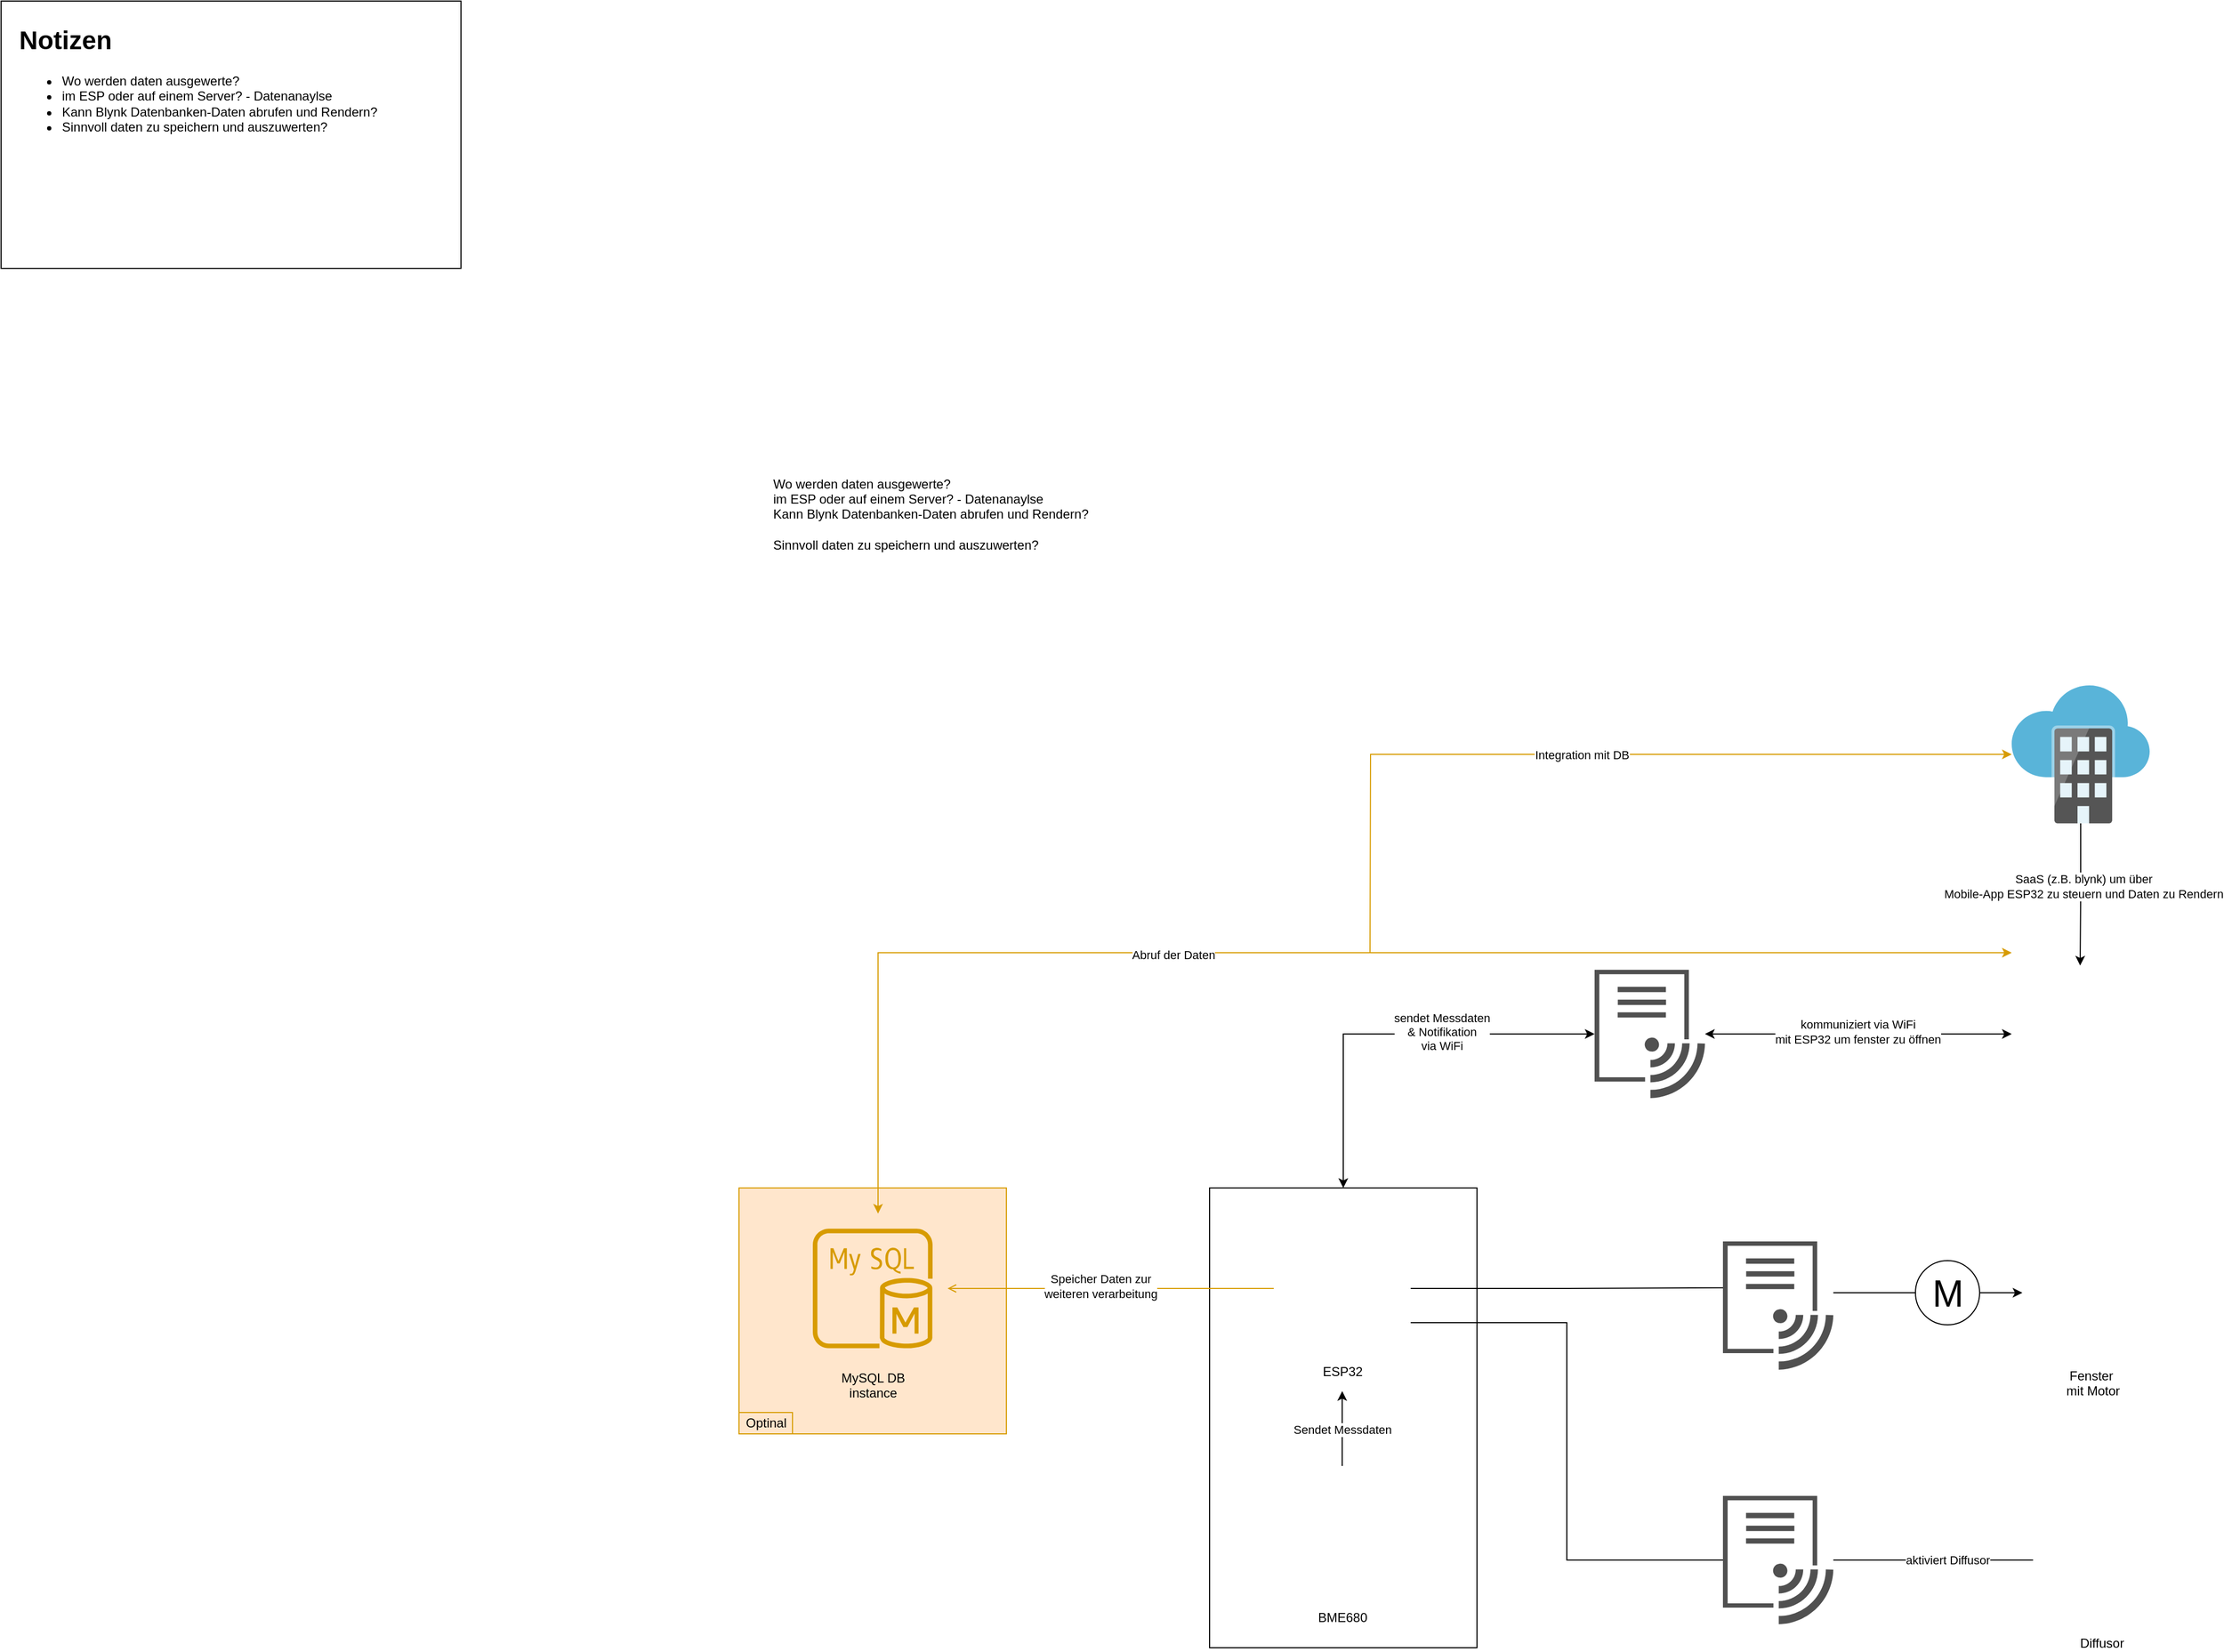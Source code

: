 <mxfile version="14.6.12" type="github" pages="2">
  <diagram name="Architekturdiagramm" id="822b0af5-4adb-64df-f703-e8dfc1f81529">
    <mxGraphModel dx="2083" dy="1387" grid="1" gridSize="10" guides="1" tooltips="1" connect="1" arrows="1" fold="1" page="1" pageScale="1" pageWidth="1100" pageHeight="850" background="#ffffff" math="0" shadow="0">
      <root>
        <mxCell id="0" />
        <mxCell id="1" parent="0" />
        <mxCell id="L6Wv2gptWpFD-Na3jaec-19" value="" style="group" vertex="1" connectable="0" parent="1">
          <mxGeometry x="-380" y="290" width="250" height="230" as="geometry" />
        </mxCell>
        <mxCell id="KKaPVOt-ZBPMSquiPYqL-2" value="" style="rounded=0;whiteSpace=wrap;html=1;rotation=90;fillColor=#ffe6cc;strokeColor=#d79b00;" vertex="1" parent="L6Wv2gptWpFD-Na3jaec-19">
          <mxGeometry x="10" y="-10" width="230" height="250" as="geometry" />
        </mxCell>
        <mxCell id="KKaPVOt-ZBPMSquiPYqL-3" value="Optinal" style="text;html=1;align=center;verticalAlign=middle;resizable=0;points=[];autosize=1;strokeColor=#d79b00;fillColor=#ffe6cc;" vertex="1" parent="L6Wv2gptWpFD-Na3jaec-19">
          <mxGeometry y="210" width="50" height="20" as="geometry" />
        </mxCell>
        <mxCell id="sFw1YCxArVGwYr5Psf2_-29" value="" style="rounded=0;whiteSpace=wrap;html=1;rotation=90;" parent="1" vertex="1">
          <mxGeometry x="-30" y="380" width="430" height="250" as="geometry" />
        </mxCell>
        <mxCell id="sFw1YCxArVGwYr5Psf2_-7" style="edgeStyle=orthogonalEdgeStyle;rounded=0;orthogonalLoop=1;jettySize=auto;html=1;entryX=0;entryY=0.5;entryDx=0;entryDy=0;startArrow=none;startFill=0;" parent="1" source="sFw1YCxArVGwYr5Psf2_-22" target="VayuEp_gb8o4iQxjAT1D-6" edge="1">
          <mxGeometry relative="1" as="geometry" />
        </mxCell>
        <mxCell id="L6Wv2gptWpFD-Na3jaec-9" style="edgeStyle=orthogonalEdgeStyle;rounded=0;orthogonalLoop=1;jettySize=auto;html=1;exitX=1;exitY=0.75;exitDx=0;exitDy=0;entryX=0;entryY=0.5;entryDx=0;entryDy=0;entryPerimeter=0;startArrow=none;startFill=0;endArrow=none;endFill=0;" edge="1" parent="1" source="VayuEp_gb8o4iQxjAT1D-1" target="L6Wv2gptWpFD-Na3jaec-4">
          <mxGeometry relative="1" as="geometry" />
        </mxCell>
        <mxCell id="L6Wv2gptWpFD-Na3jaec-14" style="edgeStyle=orthogonalEdgeStyle;rounded=0;orthogonalLoop=1;jettySize=auto;html=1;entryX=0.001;entryY=0.361;entryDx=0;entryDy=0;entryPerimeter=0;startArrow=none;startFill=0;endArrow=none;endFill=0;" edge="1" parent="1" source="VayuEp_gb8o4iQxjAT1D-1" target="L6Wv2gptWpFD-Na3jaec-3">
          <mxGeometry relative="1" as="geometry" />
        </mxCell>
        <mxCell id="VayuEp_gb8o4iQxjAT1D-1" value="&lt;div&gt;ESP32&lt;/div&gt;" style="shape=image;html=1;verticalAlign=top;verticalLabelPosition=bottom;labelBackgroundColor=#ffffff;imageAspect=0;aspect=fixed;image=https://cdn1.iconfinder.com/data/icons/computer-hardware-glyphs-vol-2/52/microchip__chip__cpu__computer__proceesor__pc__hardware-128.png" parent="1" vertex="1">
          <mxGeometry x="120" y="320" width="128" height="128" as="geometry" />
        </mxCell>
        <mxCell id="sFw1YCxArVGwYr5Psf2_-2" style="edgeStyle=orthogonalEdgeStyle;rounded=0;orthogonalLoop=1;jettySize=auto;html=1;startArrow=none;startFill=0;exitX=0.5;exitY=0;exitDx=0;exitDy=0;endArrow=classic;endFill=1;" parent="1" source="VayuEp_gb8o4iQxjAT1D-4" edge="1">
          <mxGeometry relative="1" as="geometry">
            <mxPoint x="184" y="540" as="sourcePoint" />
            <mxPoint x="184" y="480" as="targetPoint" />
          </mxGeometry>
        </mxCell>
        <mxCell id="sFw1YCxArVGwYr5Psf2_-30" value="Sendet Messdaten" style="edgeLabel;html=1;align=center;verticalAlign=middle;resizable=0;points=[];" parent="sFw1YCxArVGwYr5Psf2_-2" vertex="1" connectable="0">
          <mxGeometry x="-0.04" relative="1" as="geometry">
            <mxPoint as="offset" />
          </mxGeometry>
        </mxCell>
        <mxCell id="VayuEp_gb8o4iQxjAT1D-4" value="BME680" style="shape=image;html=1;verticalAlign=top;verticalLabelPosition=bottom;labelBackgroundColor=#ffffff;imageAspect=0;aspect=fixed;image=https://cdn2.iconfinder.com/data/icons/innovation-technology-1/512/tech_0007-128.png" parent="1" vertex="1">
          <mxGeometry x="120" y="550" width="128" height="128" as="geometry" />
        </mxCell>
        <mxCell id="VayuEp_gb8o4iQxjAT1D-5" value="Diffusor" style="shape=image;html=1;verticalAlign=top;verticalLabelPosition=bottom;labelBackgroundColor=#ffffff;imageAspect=0;aspect=fixed;image=https://cdn3.iconfinder.com/data/icons/glypho-free/64/drawer-front-upload-output-arrow-up-128.png;fontStyle=0" parent="1" vertex="1">
          <mxGeometry x="830" y="574" width="128" height="128" as="geometry" />
        </mxCell>
        <mxCell id="VayuEp_gb8o4iQxjAT1D-6" value="&lt;div&gt;Fenster&lt;/div&gt;&amp;nbsp;mit Motor" style="shape=image;html=1;verticalAlign=top;verticalLabelPosition=bottom;labelBackgroundColor=#ffffff;imageAspect=0;aspect=fixed;image=https://cdn4.iconfinder.com/data/icons/stop-virus-outline-iconset/128/ic_wind-128.png" parent="1" vertex="1">
          <mxGeometry x="820" y="324" width="128" height="128" as="geometry" />
        </mxCell>
        <mxCell id="sFw1YCxArVGwYr5Psf2_-4" value="Wo werden daten ausgewerte?&lt;br&gt;&lt;div&gt;im ESP oder auf einem Server? - Datenanaylse&lt;/div&gt;&lt;div&gt;Kann Blynk Datenbanken-Daten abrufen und Rendern? &lt;br&gt;&lt;/div&gt;&lt;div&gt;&lt;br&gt;&lt;/div&gt;&lt;div&gt;Sinnvoll daten zu speichern und auszuwerten?&lt;br&gt;&lt;/div&gt;" style="text;html=1;strokeColor=none;fillColor=none;align=left;verticalAlign=middle;whiteSpace=wrap;rounded=0;" parent="1" vertex="1">
          <mxGeometry x="-350" y="-380" width="330" height="80" as="geometry" />
        </mxCell>
        <mxCell id="sFw1YCxArVGwYr5Psf2_-35" style="edgeStyle=orthogonalEdgeStyle;rounded=0;orthogonalLoop=1;jettySize=auto;html=1;startArrow=classic;startFill=1;endArrow=classic;endFill=1;" parent="1" source="sFw1YCxArVGwYr5Psf2_-16" target="sFw1YCxArVGwYr5Psf2_-31" edge="1">
          <mxGeometry relative="1" as="geometry" />
        </mxCell>
        <mxCell id="sFw1YCxArVGwYr5Psf2_-41" value="kommuniziert via WiFi&lt;br&gt;mit ESP32 um fenster zu öffnen" style="edgeLabel;html=1;align=center;verticalAlign=middle;resizable=0;points=[];" parent="sFw1YCxArVGwYr5Psf2_-35" vertex="1" connectable="0">
          <mxGeometry x="0.005" y="-2" relative="1" as="geometry">
            <mxPoint as="offset" />
          </mxGeometry>
        </mxCell>
        <mxCell id="sFw1YCxArVGwYr5Psf2_-16" value="" style="shape=image;html=1;verticalAlign=top;verticalLabelPosition=bottom;labelBackgroundColor=#ffffff;imageAspect=0;aspect=fixed;image=https://cdn0.iconfinder.com/data/icons/essentials-9/128/__Phone-128.png" parent="1" vertex="1">
          <mxGeometry x="810" y="82" width="128" height="128" as="geometry" />
        </mxCell>
        <mxCell id="sFw1YCxArVGwYr5Psf2_-36" style="edgeStyle=orthogonalEdgeStyle;rounded=0;orthogonalLoop=1;jettySize=auto;html=1;entryX=0;entryY=0.5;entryDx=0;entryDy=0;startArrow=classic;startFill=1;endArrow=classic;endFill=1;" parent="1" source="sFw1YCxArVGwYr5Psf2_-31" target="sFw1YCxArVGwYr5Psf2_-29" edge="1">
          <mxGeometry relative="1" as="geometry" />
        </mxCell>
        <mxCell id="sFw1YCxArVGwYr5Psf2_-40" value="sendet Messdaten &lt;br&gt;&amp;amp; Notifikation&lt;br&gt;&lt;div&gt;via WiFi&lt;/div&gt;" style="edgeLabel;html=1;align=center;verticalAlign=middle;resizable=0;points=[];" parent="sFw1YCxArVGwYr5Psf2_-36" vertex="1" connectable="0">
          <mxGeometry x="-0.245" y="-2" relative="1" as="geometry">
            <mxPoint as="offset" />
          </mxGeometry>
        </mxCell>
        <mxCell id="sFw1YCxArVGwYr5Psf2_-31" value="" style="pointerEvents=1;shadow=0;dashed=0;html=1;strokeColor=none;labelPosition=center;verticalLabelPosition=bottom;verticalAlign=top;align=center;fillColor=#505050;shape=mxgraph.mscae.intune.intune_wifi_profiles" parent="1" vertex="1">
          <mxGeometry x="420" y="86" width="103.2" height="120" as="geometry" />
        </mxCell>
        <mxCell id="sFw1YCxArVGwYr5Psf2_-22" value="M" style="verticalLabelPosition=middle;shadow=0;dashed=0;align=center;html=1;verticalAlign=middle;strokeWidth=1;shape=ellipse;aspect=fixed;fontSize=35;" parent="1" vertex="1">
          <mxGeometry x="720" y="358" width="60" height="60" as="geometry" />
        </mxCell>
        <mxCell id="KKaPVOt-ZBPMSquiPYqL-8" style="edgeStyle=orthogonalEdgeStyle;rounded=0;orthogonalLoop=1;jettySize=auto;html=1;endArrow=none;endFill=0;startArrow=open;startFill=0;fillColor=#ffe6cc;strokeColor=#d79b00;" edge="1" parent="1" source="KKaPVOt-ZBPMSquiPYqL-1" target="VayuEp_gb8o4iQxjAT1D-1">
          <mxGeometry relative="1" as="geometry" />
        </mxCell>
        <mxCell id="KKaPVOt-ZBPMSquiPYqL-9" value="Speicher Daten zur &lt;br&gt;weiteren verarbeitung" style="edgeLabel;html=1;align=center;verticalAlign=middle;resizable=0;points=[];" vertex="1" connectable="0" parent="KKaPVOt-ZBPMSquiPYqL-8">
          <mxGeometry x="-0.064" y="2" relative="1" as="geometry">
            <mxPoint as="offset" />
          </mxGeometry>
        </mxCell>
        <mxCell id="KKaPVOt-ZBPMSquiPYqL-1" value="MySQL DB &#xa;instance" style="outlineConnect=0;strokeColor=#d79b00;fillColor=#ffe6cc;dashed=0;verticalLabelPosition=bottom;verticalAlign=top;align=center;html=1;fontSize=12;fontStyle=0;aspect=fixed;shape=mxgraph.aws4.resourceIcon;resIcon=mxgraph.aws4.mysql_db_instance;" vertex="1" parent="1">
          <mxGeometry x="-325" y="314" width="140" height="140" as="geometry" />
        </mxCell>
        <mxCell id="KKaPVOt-ZBPMSquiPYqL-6" style="edgeStyle=orthogonalEdgeStyle;rounded=0;orthogonalLoop=1;jettySize=auto;html=1;entryX=0.5;entryY=0;entryDx=0;entryDy=0;" edge="1" parent="1" source="KKaPVOt-ZBPMSquiPYqL-4" target="sFw1YCxArVGwYr5Psf2_-16">
          <mxGeometry relative="1" as="geometry" />
        </mxCell>
        <mxCell id="KKaPVOt-ZBPMSquiPYqL-7" value="SaaS (z.B. blynk) um über &lt;br&gt;Mobile-App ESP32 zu steuern und Daten zu Rendern" style="edgeLabel;html=1;align=center;verticalAlign=middle;resizable=0;points=[];" vertex="1" connectable="0" parent="KKaPVOt-ZBPMSquiPYqL-6">
          <mxGeometry x="-0.116" y="2" relative="1" as="geometry">
            <mxPoint as="offset" />
          </mxGeometry>
        </mxCell>
        <mxCell id="L6Wv2gptWpFD-Na3jaec-1" style="edgeStyle=orthogonalEdgeStyle;rounded=0;orthogonalLoop=1;jettySize=auto;html=1;startArrow=classic;startFill=1;endArrow=none;endFill=0;fillColor=#ffe6cc;strokeColor=#d79b00;" edge="1" parent="1" source="KKaPVOt-ZBPMSquiPYqL-4">
          <mxGeometry relative="1" as="geometry">
            <mxPoint x="210.0" y="70" as="targetPoint" />
          </mxGeometry>
        </mxCell>
        <mxCell id="L6Wv2gptWpFD-Na3jaec-2" value="Integration mit DB" style="edgeLabel;html=1;align=center;verticalAlign=middle;resizable=0;points=[];" vertex="1" connectable="0" parent="L6Wv2gptWpFD-Na3jaec-1">
          <mxGeometry x="0.024" relative="1" as="geometry">
            <mxPoint as="offset" />
          </mxGeometry>
        </mxCell>
        <mxCell id="KKaPVOt-ZBPMSquiPYqL-4" value="" style="aspect=fixed;html=1;points=[];align=center;image;fontSize=12;image=img/lib/mscae/Software_as_a_Service.svg;" vertex="1" parent="1">
          <mxGeometry x="810" y="-180" width="129" height="129" as="geometry" />
        </mxCell>
        <mxCell id="KKaPVOt-ZBPMSquiPYqL-10" style="edgeStyle=orthogonalEdgeStyle;rounded=0;orthogonalLoop=1;jettySize=auto;html=1;startArrow=classic;startFill=1;endArrow=classic;endFill=1;fillColor=#ffe6cc;strokeColor=#d79b00;" edge="1" parent="1" target="KKaPVOt-ZBPMSquiPYqL-1">
          <mxGeometry relative="1" as="geometry">
            <mxPoint x="810" y="70" as="sourcePoint" />
            <Array as="points">
              <mxPoint x="810" y="70" />
              <mxPoint x="-250" y="70" />
            </Array>
          </mxGeometry>
        </mxCell>
        <mxCell id="KKaPVOt-ZBPMSquiPYqL-11" value="Abruf der Daten" style="edgeLabel;html=1;align=center;verticalAlign=middle;resizable=0;points=[];" vertex="1" connectable="0" parent="KKaPVOt-ZBPMSquiPYqL-10">
          <mxGeometry x="0.203" y="2" relative="1" as="geometry">
            <mxPoint as="offset" />
          </mxGeometry>
        </mxCell>
        <mxCell id="L6Wv2gptWpFD-Na3jaec-17" style="edgeStyle=orthogonalEdgeStyle;rounded=0;orthogonalLoop=1;jettySize=auto;html=1;startArrow=none;startFill=0;endArrow=none;endFill=0;exitX=1;exitY=0.4;exitDx=0;exitDy=0;exitPerimeter=0;" edge="1" parent="1" source="L6Wv2gptWpFD-Na3jaec-3" target="sFw1YCxArVGwYr5Psf2_-22">
          <mxGeometry relative="1" as="geometry" />
        </mxCell>
        <mxCell id="L6Wv2gptWpFD-Na3jaec-3" value="" style="pointerEvents=1;shadow=0;dashed=0;html=1;strokeColor=none;labelPosition=center;verticalLabelPosition=bottom;verticalAlign=top;align=center;fillColor=#505050;shape=mxgraph.mscae.intune.intune_wifi_profiles" vertex="1" parent="1">
          <mxGeometry x="540" y="340" width="103.2" height="120" as="geometry" />
        </mxCell>
        <mxCell id="L6Wv2gptWpFD-Na3jaec-12" style="edgeStyle=orthogonalEdgeStyle;rounded=0;orthogonalLoop=1;jettySize=auto;html=1;startArrow=none;startFill=0;endArrow=none;endFill=0;" edge="1" parent="1" source="L6Wv2gptWpFD-Na3jaec-4" target="VayuEp_gb8o4iQxjAT1D-5">
          <mxGeometry relative="1" as="geometry" />
        </mxCell>
        <mxCell id="L6Wv2gptWpFD-Na3jaec-13" value="aktiviert Diffusor" style="edgeLabel;html=1;align=center;verticalAlign=middle;resizable=0;points=[];" vertex="1" connectable="0" parent="L6Wv2gptWpFD-Na3jaec-12">
          <mxGeometry x="-0.02" relative="1" as="geometry">
            <mxPoint x="15" as="offset" />
          </mxGeometry>
        </mxCell>
        <mxCell id="L6Wv2gptWpFD-Na3jaec-4" value="" style="pointerEvents=1;shadow=0;dashed=0;html=1;strokeColor=none;labelPosition=center;verticalLabelPosition=bottom;verticalAlign=top;align=center;fillColor=#505050;shape=mxgraph.mscae.intune.intune_wifi_profiles" vertex="1" parent="1">
          <mxGeometry x="540" y="578" width="103.2" height="120" as="geometry" />
        </mxCell>
        <mxCell id="L6Wv2gptWpFD-Na3jaec-20" value="&lt;div&gt;&lt;h1&gt;&lt;b&gt;Notizen&lt;/b&gt;&lt;/h1&gt;&lt;/div&gt;&lt;div&gt;&lt;ul&gt;&lt;li&gt;Wo werden daten ausgewerte?&lt;/li&gt;&lt;li&gt;im ESP oder auf einem Server? - Datenanaylse&lt;/li&gt;&lt;li&gt;Kann Blynk Datenbanken-Daten abrufen und Rendern?&lt;/li&gt;&lt;li&gt;Sinnvoll daten zu speichern und auszuwerten?&lt;/li&gt;&lt;/ul&gt;&lt;/div&gt;" style="rounded=0;whiteSpace=wrap;html=1;rotation=0;align=left;verticalAlign=top;spacingLeft=15;" vertex="1" parent="1">
          <mxGeometry x="-1070" y="-820" width="430" height="250" as="geometry" />
        </mxCell>
      </root>
    </mxGraphModel>
  </diagram>
  <diagram id="bwPkYq8E7ANFqFx1OJKg" name="Aktivitätsdiagramm">
    <mxGraphModel dx="1426" dy="778" grid="1" gridSize="10" guides="1" tooltips="1" connect="1" arrows="1" fold="1" page="1" pageScale="1" pageWidth="827" pageHeight="1169" math="0" shadow="0">
      <root>
        <mxCell id="MwLlSuZRGqhdZxkgWoQN-0" />
        <mxCell id="MwLlSuZRGqhdZxkgWoQN-1" parent="MwLlSuZRGqhdZxkgWoQN-0" />
      </root>
    </mxGraphModel>
  </diagram>
</mxfile>
